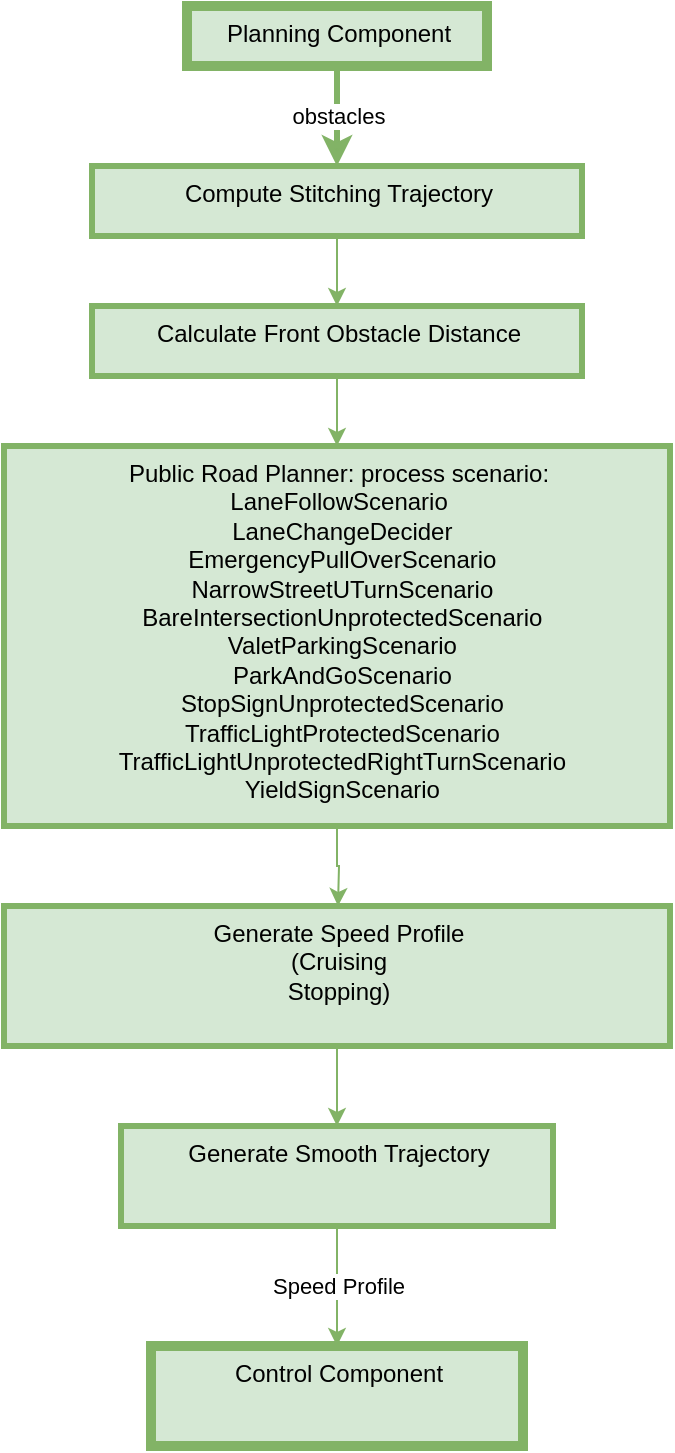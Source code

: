 <mxfile version="12.2.2" type="github" pages="1">
  <diagram id="8MK-IR9vR0DQ9DgmvjWs" name="Page-1">
    <mxGraphModel dx="1341" dy="762" grid="1" gridSize="10" guides="1" tooltips="1" connect="1" arrows="1" fold="1" page="1" pageScale="1" pageWidth="827" pageHeight="1169" math="0" shadow="0">
      <root>
        <mxCell id="0"/>
        <mxCell id="1" parent="0"/>
        <mxCell id="aQB2S5AdavvrcGvj7ASu-17" value="obstacles" style="edgeStyle=orthogonalEdgeStyle;rounded=0;orthogonalLoop=1;jettySize=auto;html=1;exitX=0.5;exitY=1;exitDx=0;exitDy=0;strokeColor=#82b366;strokeWidth=3;align=center;fillColor=#d5e8d4;" parent="1" source="aQB2S5AdavvrcGvj7ASu-1" target="aQB2S5AdavvrcGvj7ASu-4" edge="1">
          <mxGeometry relative="1" as="geometry"/>
        </mxCell>
        <mxCell id="aQB2S5AdavvrcGvj7ASu-1" value="Planning Component" style="text;html=1;strokeColor=#82b366;strokeWidth=5;fillColor=#d5e8d4;align=center;" parent="1" vertex="1">
          <mxGeometry x="144.5" y="20" width="150" height="30" as="geometry"/>
        </mxCell>
        <mxCell id="UBhuPUeb0-p1kRnyyhuS-2" value="" style="edgeStyle=orthogonalEdgeStyle;rounded=0;orthogonalLoop=1;jettySize=auto;html=1;fillColor=#d5e8d4;strokeColor=#82b366;" parent="1" source="aQB2S5AdavvrcGvj7ASu-4" target="UBhuPUeb0-p1kRnyyhuS-1" edge="1">
          <mxGeometry relative="1" as="geometry"/>
        </mxCell>
        <mxCell id="aQB2S5AdavvrcGvj7ASu-4" value="Compute Stitching Trajectory" style="text;html=1;strokeWidth=3;strokeColor=#82b366;fillColor=#d5e8d4;align=center;" parent="1" vertex="1">
          <mxGeometry x="97" y="100" width="245" height="35" as="geometry"/>
        </mxCell>
        <mxCell id="UBhuPUeb0-p1kRnyyhuS-4" value="" style="edgeStyle=orthogonalEdgeStyle;rounded=0;orthogonalLoop=1;jettySize=auto;html=1;fillColor=#d5e8d4;strokeColor=#82b366;" parent="1" source="UBhuPUeb0-p1kRnyyhuS-1" target="UBhuPUeb0-p1kRnyyhuS-3" edge="1">
          <mxGeometry relative="1" as="geometry"/>
        </mxCell>
        <mxCell id="UBhuPUeb0-p1kRnyyhuS-1" value="Calculate Front Obstacle Distance" style="text;html=1;strokeWidth=3;strokeColor=#82b366;fillColor=#d5e8d4;align=center;" parent="1" vertex="1">
          <mxGeometry x="97" y="170" width="245" height="35" as="geometry"/>
        </mxCell>
        <mxCell id="UBhuPUeb0-p1kRnyyhuS-6" value="" style="edgeStyle=orthogonalEdgeStyle;rounded=0;orthogonalLoop=1;jettySize=auto;html=1;fillColor=#d5e8d4;strokeColor=#82b366;" parent="1" source="UBhuPUeb0-p1kRnyyhuS-3" edge="1">
          <mxGeometry relative="1" as="geometry">
            <mxPoint x="220" y="470" as="targetPoint"/>
          </mxGeometry>
        </mxCell>
        <mxCell id="UBhuPUeb0-p1kRnyyhuS-3" value="Public Road Planner: process scenario:&lt;br&gt;LaneFollowScenario&lt;br&gt;&amp;nbsp;LaneChangeDecider&lt;br&gt;&amp;nbsp;EmergencyPullOverScenario&lt;br&gt;&amp;nbsp;NarrowStreetUTurnScenario&lt;br&gt;&amp;nbsp;BareIntersectionUnprotectedScenario&lt;br&gt;&amp;nbsp;ValetParkingScenario&lt;br&gt;&amp;nbsp;ParkAndGoScenario&lt;br&gt;&amp;nbsp;StopSignUnprotectedScenario&lt;br&gt;&amp;nbsp;TrafficLightProtectedScenario&lt;br&gt;&amp;nbsp;TrafficLightUnprotectedRightTurnScenario&lt;br&gt;&amp;nbsp;YieldSignScenario" style="text;html=1;strokeWidth=3;strokeColor=#82b366;fillColor=#d5e8d4;align=center;" parent="1" vertex="1">
          <mxGeometry x="53" y="240" width="333" height="190" as="geometry"/>
        </mxCell>
        <mxCell id="MDV8DbAGZ1pB6t4wkKEl-2" value="" style="edgeStyle=orthogonalEdgeStyle;rounded=0;orthogonalLoop=1;jettySize=auto;html=1;fillColor=#d5e8d4;strokeColor=#82b366;" edge="1" parent="1" source="UBhuPUeb0-p1kRnyyhuS-7" target="MDV8DbAGZ1pB6t4wkKEl-1">
          <mxGeometry relative="1" as="geometry"/>
        </mxCell>
        <mxCell id="UBhuPUeb0-p1kRnyyhuS-7" value="&lt;div&gt;Generate Speed Profile&lt;/div&gt;&lt;div&gt;(Cruising&lt;/div&gt;&lt;div&gt;Stopping)&lt;/div&gt;&lt;div&gt;&lt;br&gt;&lt;/div&gt;" style="text;html=1;strokeWidth=3;strokeColor=#82b366;fillColor=#d5e8d4;align=center;" parent="1" vertex="1">
          <mxGeometry x="53" y="470" width="333" height="70" as="geometry"/>
        </mxCell>
        <mxCell id="MDV8DbAGZ1pB6t4wkKEl-4" value="Speed Profile" style="edgeStyle=orthogonalEdgeStyle;rounded=0;orthogonalLoop=1;jettySize=auto;html=1;entryX=0.5;entryY=0;entryDx=0;entryDy=0;fillColor=#d5e8d4;strokeColor=#82b366;" edge="1" parent="1" source="MDV8DbAGZ1pB6t4wkKEl-1" target="UBhuPUeb0-p1kRnyyhuS-10">
          <mxGeometry relative="1" as="geometry">
            <mxPoint x="219.5" y="770" as="targetPoint"/>
          </mxGeometry>
        </mxCell>
        <mxCell id="MDV8DbAGZ1pB6t4wkKEl-1" value="Generate Smooth Trajectory" style="text;html=1;strokeWidth=3;strokeColor=#82b366;fillColor=#d5e8d4;align=center;" vertex="1" parent="1">
          <mxGeometry x="111.5" y="580" width="216" height="50" as="geometry"/>
        </mxCell>
        <mxCell id="UBhuPUeb0-p1kRnyyhuS-10" value="Control Component" style="text;html=1;strokeWidth=5;strokeColor=#82b366;fillColor=#d5e8d4;align=center;" parent="1" vertex="1">
          <mxGeometry x="126.5" y="690" width="186" height="50" as="geometry"/>
        </mxCell>
      </root>
    </mxGraphModel>
  </diagram>
</mxfile>
